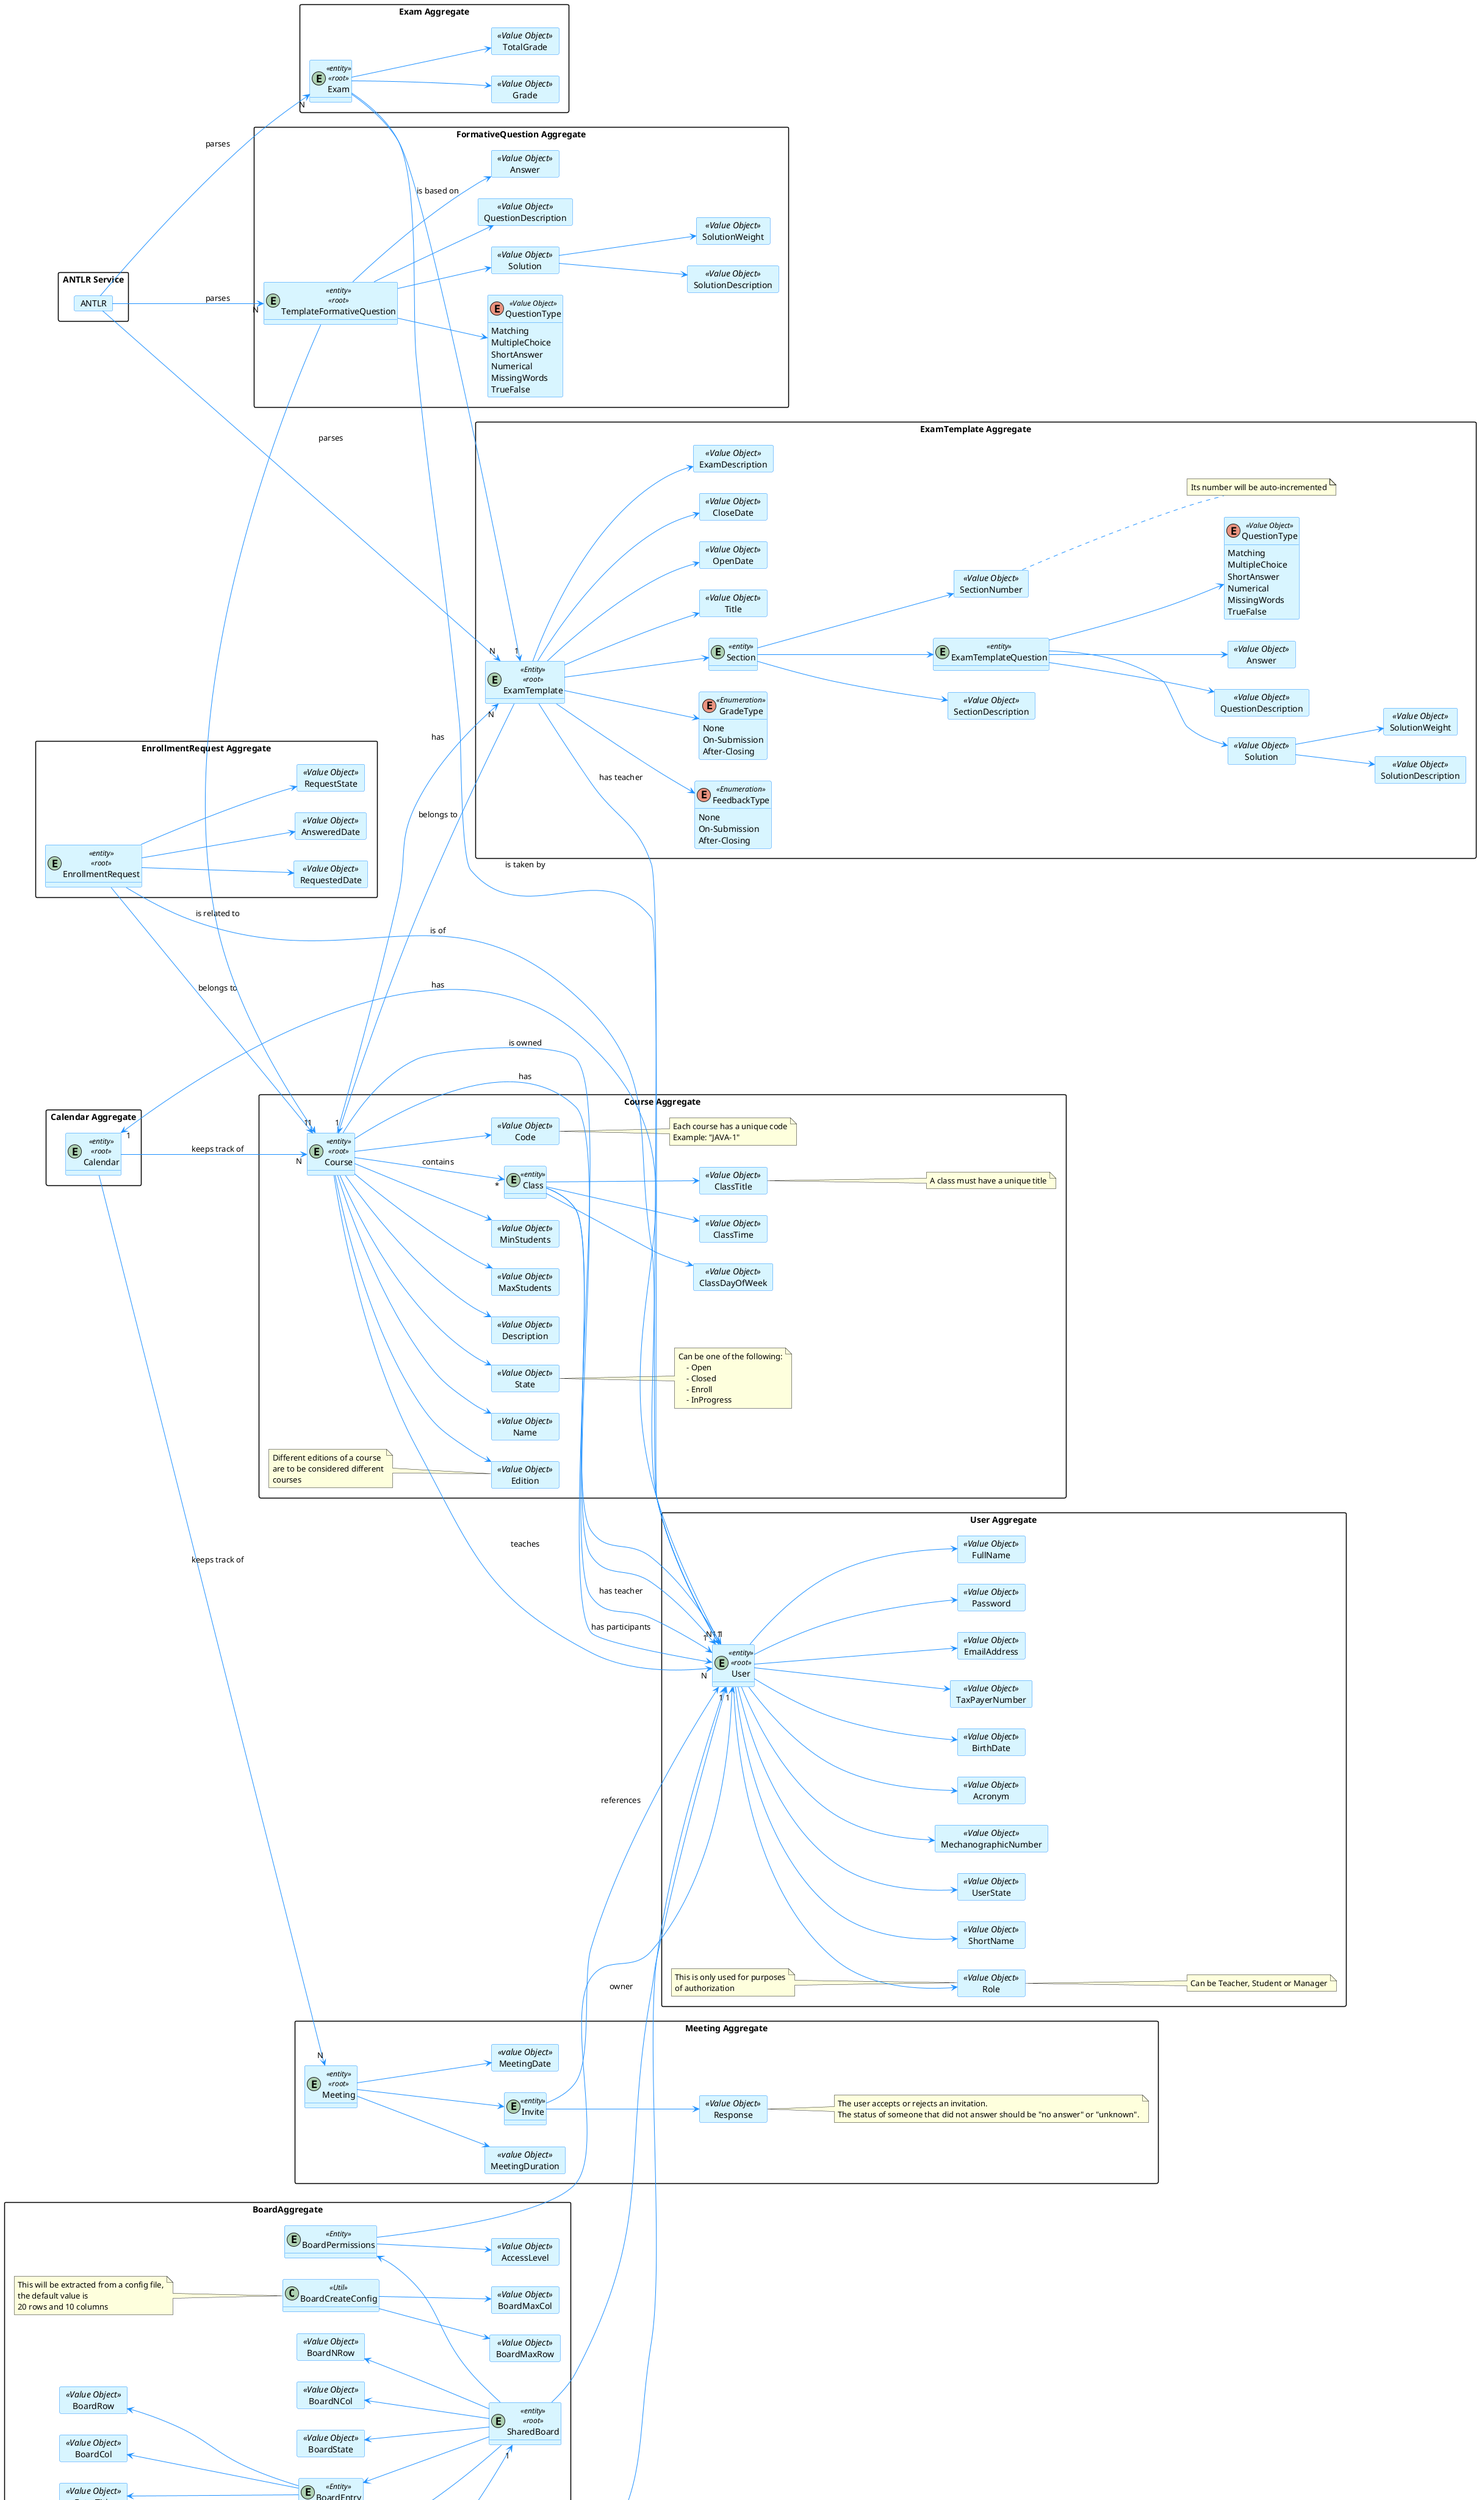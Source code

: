 @startuml
hide methods
left to right direction

skinparam classAttributeIconSize 0

skinparam class {
    LifeLineBorderColor DodgerBlue
    LifeLineBackgroundColor APPLICATION
    BackgroundColor #D8F5FF
    ArrowColor DodgerBlue
    BorderColor DodgerBlue
}

skinparam packageStyle rectangle

skinparam card {
    LifeLineBorderColor DodgerBlue
    LifeLineBackgroundColor APPLICATION
    BackgroundColor #D8F5FF
    ArrowColor DodgerBlue
    BorderColor DodgerBlue
}

package "User Aggregate" {
    entity User <<entity>><<root>>

'User value objects
    card EmailAddress <<Value Object>>{
    }
    card Password <<Value Object>>{
    }
    card FullName <<Value Object>>{
    }
    card ShortName <<Value Object>>{
    }
    card UserState <<Value Object>>{
    }
    card MechanographicNumber <<Value Object>>{
    }
    card Acronym <<Value Object>> {
    }
    card BirthDate <<Value Object>> {
    }
    card TaxPayerNumber <<Value Object>> {
    }
    card Role <<Value Object>> {
    }
    note right of Role: Can be Teacher, Student or Manager

    User --> EmailAddress
    User --> Password
    User --> FullName
    User --> ShortName
    User --> Role
    User --> UserState
    User --> MechanographicNumber
    User --> Acronym
    User --> BirthDate
    User --> TaxPayerNumber

    note left of Role
        This is only used for purposes
        of authorization
    end note
}

package "Course Aggregate" {
    entity Course <<entity>><<root>>

    'Course value objects
    card Code <<Value Object>> {
    }
    card Name <<Value Object>>{
    }
    card State <<Value Object>>{
    }
    card Description <<Value Object>>{
    }
    card MaxStudents <<Value Object>>{
    }
    card MinStudents <<Value Object>>{
    }
    card Edition <<Value Object>>{
    }

    Course --> Name
    Course --> State
    Course --> Description
    Course --> MaxStudents
    Course --> MinStudents
    Course --> Code
    Course --> Edition

    note right of State
        Can be one of the following:
            - Open
            - Closed
            - Enroll
            - InProgress
    end note

    note right of Code
        Each course has a unique code
        Example: "JAVA-1"
    end note

    note left of Edition
        Different editions of a course
        are to be considered different
        courses
    end note

    entity Class <<entity>>

    card ClassTime <<Value Object>>{
    }

    card ClassTitle <<Value Object>>{
    }

    card ClassDayOfWeek <<Value Object>>{
    }

        note right of ClassTitle
            A class must have a unique title
        end note

    Class --> ClassTime
    Class --> ClassTitle
    Class --> ClassDayOfWeek
    Course --> "*" Class : contains

}

package "EnrollmentRequest Aggregate" {
    entity EnrollmentRequest <<entity>><<root>>

    card RequestedDate <<Value Object>> {
    }

    card AnsweredDate <<Value Object>> {
    }

    card RequestState <<Value Object>>{
    }

    EnrollmentRequest --> RequestedDate
    EnrollmentRequest --> AnsweredDate
    EnrollmentRequest --> RequestState

}

package "Calendar Aggregate" {
    entity Calendar <<entity>><<root>>
}

package "ExamTemplate Aggregate" {
    entity ExamTemplate <<Entity>> <<root>> {
    }

    card Title <<Value Object>> {
    }

    card OpenDate <<Value Object>> {
    }

    card CloseDate <<Value Object>> {
    }

    card ExamDescription <<Value Object>> {
    }

    enum FeedbackType <<Enumeration>> {
        None
        On-Submission
        After-Closing
    }

    enum GradeType <<Enumeration>> {
        None
        On-Submission
        After-Closing
    }

    entity Section <<entity>> {
    }

    card SectionNumber <<Value Object>> {
    }

    card SectionDescription <<Value Object>> {
    }

    entity ExamTemplateQuestion <<entity>> {
    }

    card Solution <<Value Object>> {
    }

    card SolutionDescription <<Value Object>> {
    }

    card SolutionWeight <<Value Object>> {
    }

    card QuestionDescription <<Value Object>> {
    }

    card Answer <<Value Object>> {
    }

    enum QuestionType <<Value Object>> {
        Matching
        MultipleChoice
        ShortAnswer
        Numerical
        MissingWords
        TrueFalse
        }

    ExamTemplate --> Title
    ExamTemplate --> OpenDate
    ExamTemplate --> CloseDate
    ExamTemplate --> Section
    ExamTemplate --> FeedbackType
    ExamTemplate --> GradeType
    ExamTemplate --> ExamDescription

    Section --> SectionDescription
    Section --> ExamTemplateQuestion
    Section --> SectionNumber

    note right of SectionNumber
        Its number will be auto-incremented
    end note

    ExamTemplateQuestion --> QuestionType
    ExamTemplateQuestion --> QuestionDescription
    ExamTemplateQuestion --> Answer
    ExamTemplateQuestion --> Solution

    Solution --> SolutionDescription
    Solution --> SolutionWeight
}


package "ANTLR Service" {
    card ANTLR {
    }
}

' added
package "FormativeQuestion Aggregate" {
    entity TemplateFormativeQuestion <<entity>> <<root>> {
    }

    card Solution <<Value Object>> {
    }

    card SolutionDescription <<Value Object>> {
    }

    card SolutionWeight <<Value Object>> {
    }

    card QuestionDescription <<Value Object>> {
    }

    card Answer <<Value Object>> {
    }

    enum QuestionType <<Value Object>> {
        Matching
        MultipleChoice
        ShortAnswer
        Numerical
        MissingWords
        TrueFalse
    }

    TemplateFormativeQuestion --> Solution
    TemplateFormativeQuestion --> QuestionType
    TemplateFormativeQuestion --> QuestionDescription
    TemplateFormativeQuestion --> Answer

    Solution --> SolutionDescription
    Solution --> SolutionWeight
}
' end added

package "Exam Aggregate" {
    entity Exam <<entity>> <<root>> {
    }
    card Grade <<Value Object>> {
    }
    card TotalGrade <<Value Object>> {
    }

    Exam --> TotalGrade
    Exam --> Grade
}

package "Meeting Aggregate" {
    entity Meeting <<entity>><<root>>

    card MeetingDate <<value Object>>{
    }
    card MeetingDuration <<value Object>>{
    }

    entity Invite <<entity>>

    card Response <<Value Object>>{
        }

    note right of Response
        The user accepts or rejects an invitation.
        The status of someone that did not answer should be "no answer" or "unknown".
    end note

    Invite --> Response

    Meeting --> MeetingDate
    Meeting --> MeetingDuration
    Meeting --> Invite
}

package PostItAggregate {
    entity PostIt <<entity>><<root>>
    card PostItContent <<Value Object>>{
    }

    card PostItRow <<Value Object>>{
    }
    card PostItCol <<Value Object>>{
    }
    card PostItTimeStamp <<Value Object>>{
    }
    card PostItState <<Value Object>>{
    }

    note right of PostItState
        0 - Deleted
        1 - Active
    end note

    PostItContent <-- PostIt
    PostItRow <-- PostIt
    PostItCol <-- PostIt
    PostItTimeStamp <-- PostIt
    PostItState <-- PostIt
}

package BoardAggregate {
    entity SharedBoard <<entity>><<root>>
    card BoardTitle <<Value Object>>{
    }
    card BoardNRow <<Value Object>>{
    }
    card BoardNCol <<Value Object>>{
    }
    card BoardState <<Value Object>>{
    }
    card EntryTitle <<Value Object>>{
    }
    card EntryNumber <<Value Object>>{
    }

    BoardTitle <-- SharedBoard
    BoardNRow <-- SharedBoard
    BoardNCol <-- SharedBoard
    BoardState <-- SharedBoard

    entity BoardEntry <<Entity>>{
    }
    card BoardRow <<Value Object>>{
    }
    card BoardCol <<Value Object>>{
    }

    BoardEntry <-- SharedBoard
    BoardRow <-- BoardEntry
    BoardCol <-- BoardEntry
    EntryNumber <-- BoardEntry
    EntryTitle <-- BoardEntry


    entity BoardPermissions <<Entity>>
    card AccessLevel <<Value Object>>{
    }

    BoardPermissions <-- SharedBoard
    BoardPermissions --> User
    BoardPermissions --> AccessLevel

    class BoardCreateConfig <<Util>>

    note left of BoardCreateConfig
        This will be extracted from a config file,
        the default value is
        20 rows and 10 columns
    end note

    card BoardMaxRow <<Value Object>>{
    }
    card BoardMaxCol <<Value Object>>{
    }

    BoardCreateConfig --> BoardMaxRow
    BoardCreateConfig --> BoardMaxCol
}

    Course --> "1" User : is owned
    Course --> "N" User : has
    Course --> "N" User : teaches

    EnrollmentRequest --> "1" User : is of
    EnrollmentRequest --> "1" Course : belongs to

    Calendar --> "N" Course : keeps track of

    User --> "1" Calendar : has

    Class --> User : has participants
    Class --> User : has teacher
    ExamTemplate --> "1" User : has teacher
    ExamTemplate --> "1" Course : belongs to
    Course --> "N" ExamTemplate : has
    Exam --> "1" ExamTemplate : is based on
    Exam --> "1" User : is taken by

    Calendar --> "N" Meeting : keeps track of
    Invite --> User : references

    PostIt --> "1" User :owner
    SharedBoard --> "1" User :owner
    PostIt --> "1" SharedBoard :belongs

    TemplateFormativeQuestion -> "1" Course : is related to

    ANTLR --> "N" TemplateFormativeQuestion : parses
    ANTLR --> "N" ExamTemplate : parses
    ANTLR --> "N" Exam : parses
@enduml